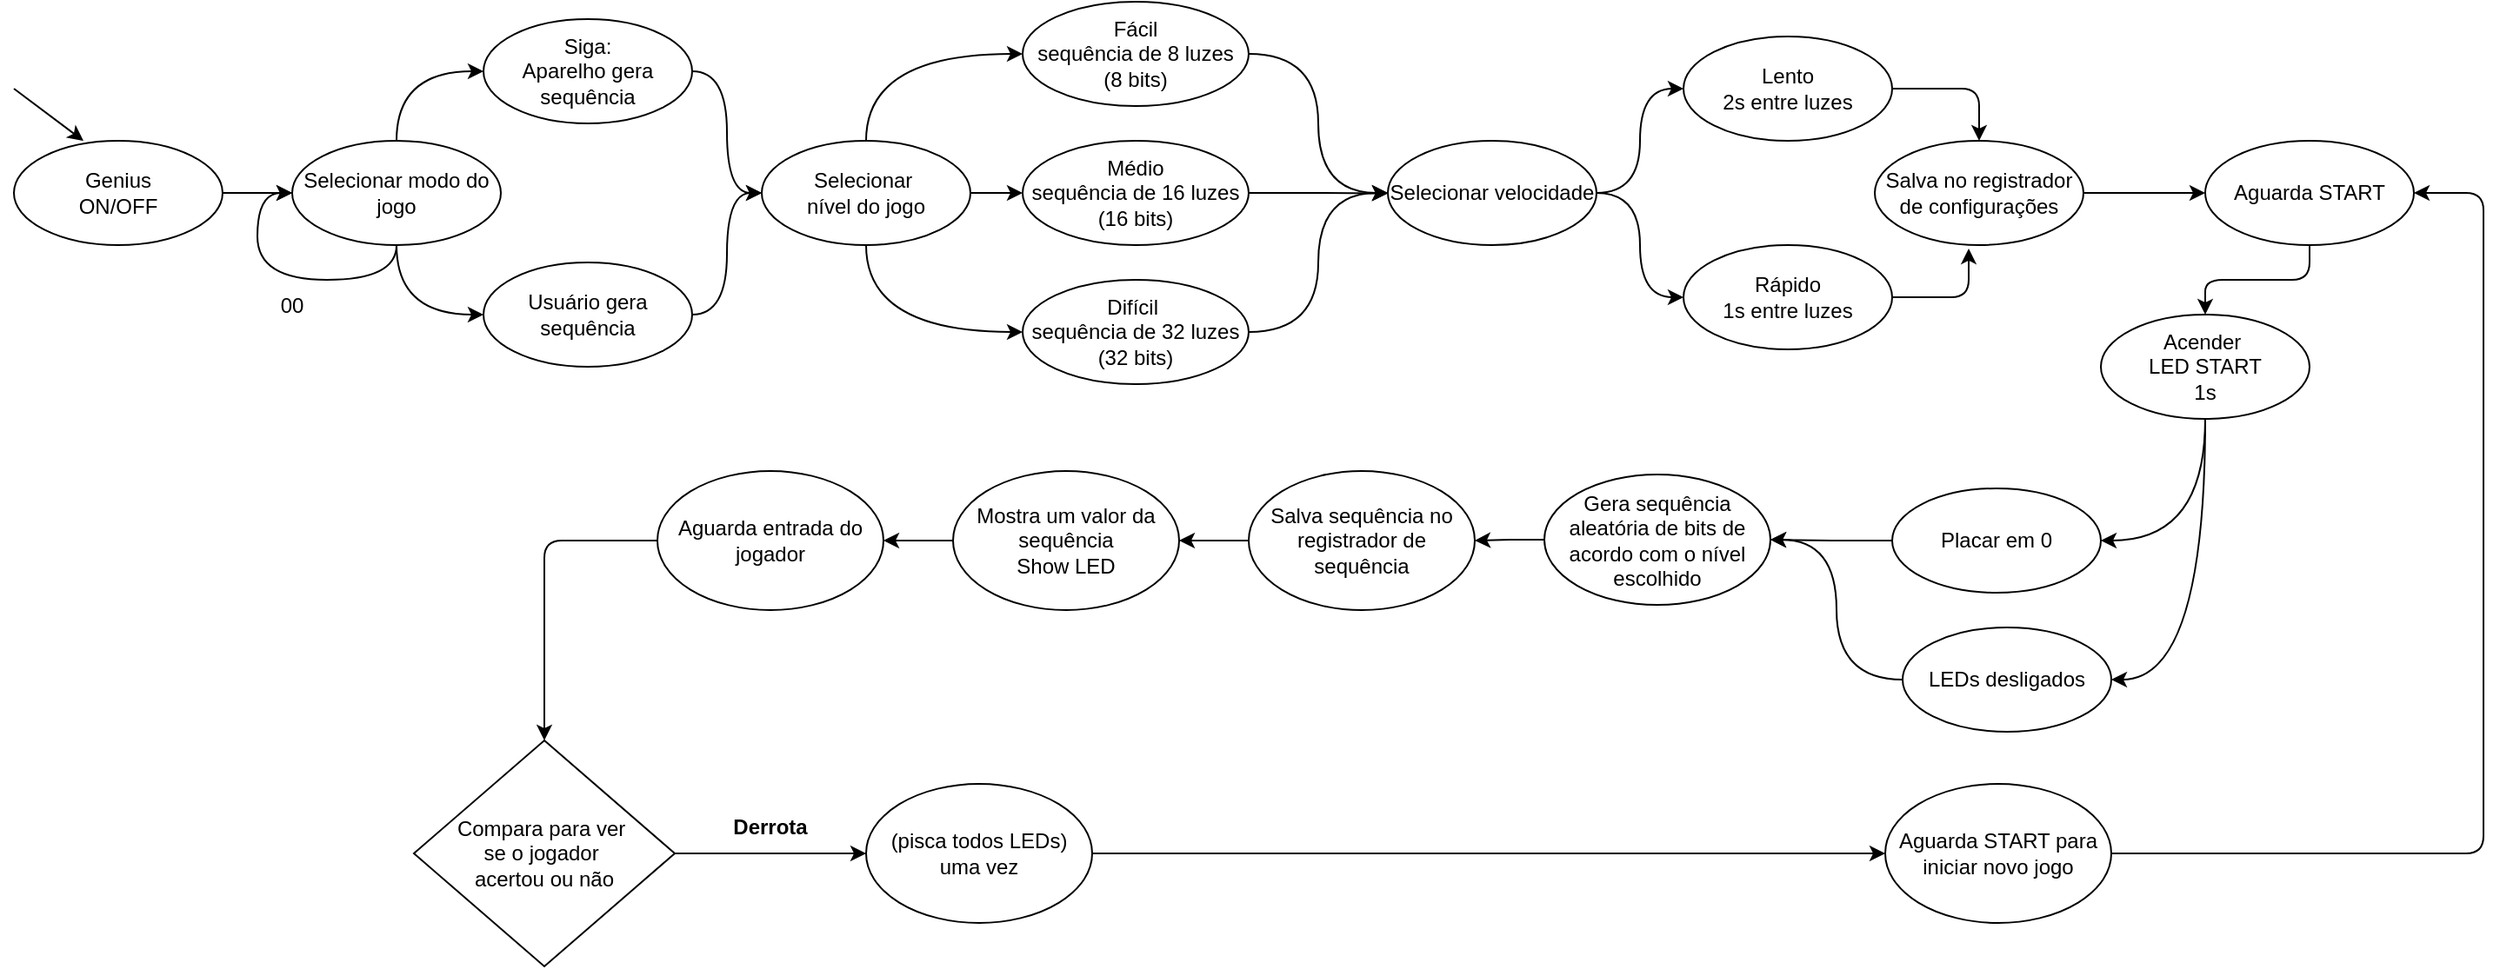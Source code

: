 <mxfile>
    <diagram name="Página-1" id="A24lDz-Gp6mGLthmg45B">
        <mxGraphModel dx="2213" dy="577" grid="1" gridSize="10" guides="1" tooltips="1" connect="1" arrows="1" fold="1" page="1" pageScale="1" pageWidth="827" pageHeight="1169" math="0" shadow="0">
            <root>
                <mxCell id="0"/>
                <mxCell id="1" parent="0"/>
                <mxCell id="UAQJJo3S0fR8Bq5bpTcE-15" style="edgeStyle=orthogonalEdgeStyle;rounded=0;orthogonalLoop=1;jettySize=auto;html=1;exitX=0.5;exitY=0;exitDx=0;exitDy=0;entryX=0;entryY=0.5;entryDx=0;entryDy=0;curved=1;" parent="1" source="jdh7NI19EL-Z6TgTGuNR-1" target="UAQJJo3S0fR8Bq5bpTcE-11" edge="1">
                    <mxGeometry relative="1" as="geometry"/>
                </mxCell>
                <mxCell id="UAQJJo3S0fR8Bq5bpTcE-18" style="edgeStyle=orthogonalEdgeStyle;rounded=0;orthogonalLoop=1;jettySize=auto;html=1;exitX=1;exitY=0.5;exitDx=0;exitDy=0;entryX=0;entryY=0.5;entryDx=0;entryDy=0;" parent="1" source="jdh7NI19EL-Z6TgTGuNR-1" target="UAQJJo3S0fR8Bq5bpTcE-16" edge="1">
                    <mxGeometry relative="1" as="geometry"/>
                </mxCell>
                <mxCell id="UAQJJo3S0fR8Bq5bpTcE-19" style="edgeStyle=orthogonalEdgeStyle;rounded=0;orthogonalLoop=1;jettySize=auto;html=1;exitX=0.5;exitY=1;exitDx=0;exitDy=0;entryX=0;entryY=0.5;entryDx=0;entryDy=0;curved=1;" parent="1" source="jdh7NI19EL-Z6TgTGuNR-1" target="UAQJJo3S0fR8Bq5bpTcE-17" edge="1">
                    <mxGeometry relative="1" as="geometry"/>
                </mxCell>
                <mxCell id="jdh7NI19EL-Z6TgTGuNR-1" value="Selecionar&amp;nbsp;&lt;div&gt;nível do jogo&lt;/div&gt;" style="ellipse;whiteSpace=wrap;html=1;" parent="1" vertex="1">
                    <mxGeometry x="-300" y="160" width="120" height="60" as="geometry"/>
                </mxCell>
                <mxCell id="UAQJJo3S0fR8Bq5bpTcE-28" style="edgeStyle=orthogonalEdgeStyle;rounded=0;orthogonalLoop=1;jettySize=auto;html=1;exitX=0.5;exitY=0;exitDx=0;exitDy=0;entryX=0;entryY=0.5;entryDx=0;entryDy=0;curved=1;" parent="1" source="UAQJJo3S0fR8Bq5bpTcE-1" target="UAQJJo3S0fR8Bq5bpTcE-27" edge="1">
                    <mxGeometry relative="1" as="geometry"/>
                </mxCell>
                <mxCell id="UAQJJo3S0fR8Bq5bpTcE-36" style="edgeStyle=orthogonalEdgeStyle;rounded=0;orthogonalLoop=1;jettySize=auto;html=1;exitX=0.5;exitY=1;exitDx=0;exitDy=0;entryX=0;entryY=0.5;entryDx=0;entryDy=0;curved=1;" parent="1" source="UAQJJo3S0fR8Bq5bpTcE-1" target="UAQJJo3S0fR8Bq5bpTcE-26" edge="1">
                    <mxGeometry relative="1" as="geometry"/>
                </mxCell>
                <mxCell id="UAQJJo3S0fR8Bq5bpTcE-1" value="Selecionar modo do jogo" style="ellipse;whiteSpace=wrap;html=1;" parent="1" vertex="1">
                    <mxGeometry x="-570" y="160" width="120" height="60" as="geometry"/>
                </mxCell>
                <mxCell id="UAQJJo3S0fR8Bq5bpTcE-40" style="edgeStyle=orthogonalEdgeStyle;rounded=0;orthogonalLoop=1;jettySize=auto;html=1;exitX=1;exitY=0.5;exitDx=0;exitDy=0;entryX=0;entryY=0.5;entryDx=0;entryDy=0;curved=1;" parent="1" source="UAQJJo3S0fR8Bq5bpTcE-2" target="UAQJJo3S0fR8Bq5bpTcE-24" edge="1">
                    <mxGeometry relative="1" as="geometry"/>
                </mxCell>
                <mxCell id="UAQJJo3S0fR8Bq5bpTcE-41" style="edgeStyle=orthogonalEdgeStyle;rounded=0;orthogonalLoop=1;jettySize=auto;html=1;exitX=1;exitY=0.5;exitDx=0;exitDy=0;entryX=0;entryY=0.5;entryDx=0;entryDy=0;curved=1;" parent="1" source="UAQJJo3S0fR8Bq5bpTcE-2" target="UAQJJo3S0fR8Bq5bpTcE-25" edge="1">
                    <mxGeometry relative="1" as="geometry"/>
                </mxCell>
                <mxCell id="UAQJJo3S0fR8Bq5bpTcE-2" value="Selecionar velocidade" style="ellipse;whiteSpace=wrap;html=1;" parent="1" vertex="1">
                    <mxGeometry x="60" y="160" width="120" height="60" as="geometry"/>
                </mxCell>
                <mxCell id="18" style="edgeStyle=orthogonalEdgeStyle;html=1;exitX=0.5;exitY=1;exitDx=0;exitDy=0;entryX=0.5;entryY=0;entryDx=0;entryDy=0;" edge="1" parent="1" source="UAQJJo3S0fR8Bq5bpTcE-8" target="UAQJJo3S0fR8Bq5bpTcE-57">
                    <mxGeometry relative="1" as="geometry"/>
                </mxCell>
                <mxCell id="UAQJJo3S0fR8Bq5bpTcE-8" value="Aguarda START" style="ellipse;whiteSpace=wrap;html=1;" parent="1" vertex="1">
                    <mxGeometry x="530" y="160" width="120" height="60" as="geometry"/>
                </mxCell>
                <mxCell id="UAQJJo3S0fR8Bq5bpTcE-21" style="edgeStyle=orthogonalEdgeStyle;rounded=0;orthogonalLoop=1;jettySize=auto;html=1;exitX=1;exitY=0.5;exitDx=0;exitDy=0;entryX=0;entryY=0.5;entryDx=0;entryDy=0;curved=1;" parent="1" source="UAQJJo3S0fR8Bq5bpTcE-11" target="UAQJJo3S0fR8Bq5bpTcE-2" edge="1">
                    <mxGeometry relative="1" as="geometry"/>
                </mxCell>
                <mxCell id="UAQJJo3S0fR8Bq5bpTcE-11" value="Fácil&lt;div&gt;sequência de 8 luzes&lt;/div&gt;&lt;div&gt;(8 bits)&lt;/div&gt;" style="ellipse;whiteSpace=wrap;html=1;" parent="1" vertex="1">
                    <mxGeometry x="-150" y="80" width="130" height="60" as="geometry"/>
                </mxCell>
                <mxCell id="UAQJJo3S0fR8Bq5bpTcE-22" style="edgeStyle=orthogonalEdgeStyle;rounded=0;orthogonalLoop=1;jettySize=auto;html=1;exitX=1;exitY=0.5;exitDx=0;exitDy=0;" parent="1" source="UAQJJo3S0fR8Bq5bpTcE-16" edge="1">
                    <mxGeometry relative="1" as="geometry">
                        <mxPoint x="60" y="190.286" as="targetPoint"/>
                    </mxGeometry>
                </mxCell>
                <mxCell id="UAQJJo3S0fR8Bq5bpTcE-16" value="Médio&lt;br&gt;&lt;div&gt;sequência de 16 luzes&lt;/div&gt;&lt;div&gt;(16 bits)&lt;/div&gt;" style="ellipse;whiteSpace=wrap;html=1;" parent="1" vertex="1">
                    <mxGeometry x="-150" y="160" width="130" height="60" as="geometry"/>
                </mxCell>
                <mxCell id="UAQJJo3S0fR8Bq5bpTcE-23" style="edgeStyle=orthogonalEdgeStyle;rounded=0;orthogonalLoop=1;jettySize=auto;html=1;exitX=1;exitY=0.5;exitDx=0;exitDy=0;entryX=0;entryY=0.5;entryDx=0;entryDy=0;curved=1;" parent="1" source="UAQJJo3S0fR8Bq5bpTcE-17" target="UAQJJo3S0fR8Bq5bpTcE-2" edge="1">
                    <mxGeometry relative="1" as="geometry"/>
                </mxCell>
                <mxCell id="UAQJJo3S0fR8Bq5bpTcE-17" value="Difícil&amp;nbsp;&lt;br&gt;&lt;div&gt;sequência de 32 luzes&lt;/div&gt;&lt;div&gt;(32 bits)&lt;/div&gt;" style="ellipse;whiteSpace=wrap;html=1;" parent="1" vertex="1">
                    <mxGeometry x="-150" y="240" width="130" height="60" as="geometry"/>
                </mxCell>
                <mxCell id="19" style="edgeStyle=orthogonalEdgeStyle;html=1;exitX=1;exitY=0.5;exitDx=0;exitDy=0;entryX=0.5;entryY=0;entryDx=0;entryDy=0;" edge="1" parent="1" source="UAQJJo3S0fR8Bq5bpTcE-24" target="17">
                    <mxGeometry relative="1" as="geometry"/>
                </mxCell>
                <mxCell id="UAQJJo3S0fR8Bq5bpTcE-24" value="Lento&lt;div&gt;2s entre luzes&lt;/div&gt;" style="ellipse;whiteSpace=wrap;html=1;" parent="1" vertex="1">
                    <mxGeometry x="230" y="100" width="120" height="60" as="geometry"/>
                </mxCell>
                <mxCell id="UAQJJo3S0fR8Bq5bpTcE-25" value="Rápido&lt;div&gt;1s entre luzes&lt;/div&gt;" style="ellipse;whiteSpace=wrap;html=1;" parent="1" vertex="1">
                    <mxGeometry x="230" y="220" width="120" height="60" as="geometry"/>
                </mxCell>
                <mxCell id="UAQJJo3S0fR8Bq5bpTcE-39" style="edgeStyle=orthogonalEdgeStyle;rounded=0;orthogonalLoop=1;jettySize=auto;html=1;exitX=1;exitY=0.5;exitDx=0;exitDy=0;entryX=0;entryY=0.5;entryDx=0;entryDy=0;curved=1;" parent="1" source="UAQJJo3S0fR8Bq5bpTcE-26" target="jdh7NI19EL-Z6TgTGuNR-1" edge="1">
                    <mxGeometry relative="1" as="geometry"/>
                </mxCell>
                <mxCell id="UAQJJo3S0fR8Bq5bpTcE-26" value="Usuário gera sequência" style="ellipse;whiteSpace=wrap;html=1;" parent="1" vertex="1">
                    <mxGeometry x="-460" y="230" width="120" height="60" as="geometry"/>
                </mxCell>
                <mxCell id="UAQJJo3S0fR8Bq5bpTcE-37" style="edgeStyle=orthogonalEdgeStyle;rounded=0;orthogonalLoop=1;jettySize=auto;html=1;exitX=1;exitY=0.5;exitDx=0;exitDy=0;entryX=0;entryY=0.5;entryDx=0;entryDy=0;curved=1;" parent="1" source="UAQJJo3S0fR8Bq5bpTcE-27" target="jdh7NI19EL-Z6TgTGuNR-1" edge="1">
                    <mxGeometry relative="1" as="geometry"/>
                </mxCell>
                <mxCell id="UAQJJo3S0fR8Bq5bpTcE-27" value="Siga:&lt;div&gt;Aparelho gera sequência&lt;/div&gt;" style="ellipse;whiteSpace=wrap;html=1;" parent="1" vertex="1">
                    <mxGeometry x="-460" y="90" width="120" height="60" as="geometry"/>
                </mxCell>
                <mxCell id="UAQJJo3S0fR8Bq5bpTcE-33" style="edgeStyle=orthogonalEdgeStyle;rounded=0;orthogonalLoop=1;jettySize=auto;html=1;exitX=1;exitY=0.5;exitDx=0;exitDy=0;entryX=0;entryY=0.5;entryDx=0;entryDy=0;" parent="1" source="UAQJJo3S0fR8Bq5bpTcE-32" target="UAQJJo3S0fR8Bq5bpTcE-1" edge="1">
                    <mxGeometry relative="1" as="geometry"/>
                </mxCell>
                <mxCell id="UAQJJo3S0fR8Bq5bpTcE-32" value="Genius&lt;div&gt;ON/OFF&lt;/div&gt;" style="ellipse;whiteSpace=wrap;html=1;" parent="1" vertex="1">
                    <mxGeometry x="-730" y="160" width="120" height="60" as="geometry"/>
                </mxCell>
                <mxCell id="UAQJJo3S0fR8Bq5bpTcE-48" style="edgeStyle=orthogonalEdgeStyle;rounded=0;orthogonalLoop=1;jettySize=auto;html=1;exitX=0;exitY=0.5;exitDx=0;exitDy=0;entryX=1;entryY=0.5;entryDx=0;entryDy=0;" parent="1" source="UAQJJo3S0fR8Bq5bpTcE-42" target="UAQJJo3S0fR8Bq5bpTcE-47" edge="1">
                    <mxGeometry relative="1" as="geometry"/>
                </mxCell>
                <mxCell id="UAQJJo3S0fR8Bq5bpTcE-42" value="Placar em 0" style="ellipse;whiteSpace=wrap;html=1;" parent="1" vertex="1">
                    <mxGeometry x="350" y="360" width="120" height="60" as="geometry"/>
                </mxCell>
                <mxCell id="UAQJJo3S0fR8Bq5bpTcE-50" style="edgeStyle=orthogonalEdgeStyle;rounded=0;orthogonalLoop=1;jettySize=auto;html=1;exitX=0;exitY=0.5;exitDx=0;exitDy=0;entryX=1;entryY=0.5;entryDx=0;entryDy=0;" parent="1" source="UAQJJo3S0fR8Bq5bpTcE-47" target="UAQJJo3S0fR8Bq5bpTcE-49" edge="1">
                    <mxGeometry relative="1" as="geometry"/>
                </mxCell>
                <mxCell id="UAQJJo3S0fR8Bq5bpTcE-47" value="Gera sequência aleatória de bits de acordo com o nível escolhido" style="ellipse;whiteSpace=wrap;html=1;" parent="1" vertex="1">
                    <mxGeometry x="150" y="352" width="130" height="75" as="geometry"/>
                </mxCell>
                <mxCell id="3" style="edgeStyle=none;html=1;exitX=0;exitY=0.5;exitDx=0;exitDy=0;entryX=1;entryY=0.5;entryDx=0;entryDy=0;" edge="1" parent="1" source="UAQJJo3S0fR8Bq5bpTcE-49" target="2">
                    <mxGeometry relative="1" as="geometry"/>
                </mxCell>
                <mxCell id="UAQJJo3S0fR8Bq5bpTcE-49" value="Salva sequência no registrador de sequência" style="ellipse;whiteSpace=wrap;html=1;" parent="1" vertex="1">
                    <mxGeometry x="-20" y="350" width="130" height="80" as="geometry"/>
                </mxCell>
                <mxCell id="UAQJJo3S0fR8Bq5bpTcE-52" value="" style="endArrow=classic;html=1;rounded=0;" parent="1" edge="1">
                    <mxGeometry width="50" height="50" relative="1" as="geometry">
                        <mxPoint x="-730" y="130" as="sourcePoint"/>
                        <mxPoint x="-690" y="160" as="targetPoint"/>
                    </mxGeometry>
                </mxCell>
                <mxCell id="UAQJJo3S0fR8Bq5bpTcE-53" value="00" style="text;html=1;align=center;verticalAlign=middle;whiteSpace=wrap;rounded=0;" parent="1" vertex="1">
                    <mxGeometry x="-600" y="240" width="60" height="30" as="geometry"/>
                </mxCell>
                <mxCell id="UAQJJo3S0fR8Bq5bpTcE-54" style="edgeStyle=orthogonalEdgeStyle;rounded=0;orthogonalLoop=1;jettySize=auto;html=1;exitX=0.5;exitY=1;exitDx=0;exitDy=0;entryX=0;entryY=0.5;entryDx=0;entryDy=0;curved=1;" parent="1" source="UAQJJo3S0fR8Bq5bpTcE-1" target="UAQJJo3S0fR8Bq5bpTcE-1" edge="1">
                    <mxGeometry relative="1" as="geometry">
                        <Array as="points">
                            <mxPoint x="-510" y="240"/>
                            <mxPoint x="-590" y="240"/>
                            <mxPoint x="-590" y="190"/>
                        </Array>
                    </mxGeometry>
                </mxCell>
                <mxCell id="UAQJJo3S0fR8Bq5bpTcE-63" style="edgeStyle=orthogonalEdgeStyle;rounded=0;orthogonalLoop=1;jettySize=auto;html=1;exitX=0;exitY=0.5;exitDx=0;exitDy=0;entryX=1;entryY=0.5;entryDx=0;entryDy=0;curved=1;" parent="1" source="UAQJJo3S0fR8Bq5bpTcE-56" target="UAQJJo3S0fR8Bq5bpTcE-47" edge="1">
                    <mxGeometry relative="1" as="geometry"/>
                </mxCell>
                <mxCell id="UAQJJo3S0fR8Bq5bpTcE-56" value="LEDs desligados" style="ellipse;whiteSpace=wrap;html=1;" parent="1" vertex="1">
                    <mxGeometry x="356" y="440" width="120" height="60" as="geometry"/>
                </mxCell>
                <mxCell id="UAQJJo3S0fR8Bq5bpTcE-59" style="edgeStyle=orthogonalEdgeStyle;rounded=0;orthogonalLoop=1;jettySize=auto;html=1;exitX=0.5;exitY=1;exitDx=0;exitDy=0;entryX=1;entryY=0.5;entryDx=0;entryDy=0;curved=1;" parent="1" source="UAQJJo3S0fR8Bq5bpTcE-57" target="UAQJJo3S0fR8Bq5bpTcE-42" edge="1">
                    <mxGeometry relative="1" as="geometry"/>
                </mxCell>
                <mxCell id="UAQJJo3S0fR8Bq5bpTcE-62" style="edgeStyle=orthogonalEdgeStyle;rounded=0;orthogonalLoop=1;jettySize=auto;html=1;exitX=0.5;exitY=1;exitDx=0;exitDy=0;entryX=1;entryY=0.5;entryDx=0;entryDy=0;curved=1;" parent="1" source="UAQJJo3S0fR8Bq5bpTcE-57" target="UAQJJo3S0fR8Bq5bpTcE-56" edge="1">
                    <mxGeometry relative="1" as="geometry"/>
                </mxCell>
                <mxCell id="UAQJJo3S0fR8Bq5bpTcE-57" value="Acender&amp;nbsp;&lt;div&gt;LED START&lt;div&gt;1s&lt;/div&gt;&lt;/div&gt;" style="ellipse;whiteSpace=wrap;html=1;" parent="1" vertex="1">
                    <mxGeometry x="470" y="260" width="120" height="60" as="geometry"/>
                </mxCell>
                <mxCell id="9" style="edgeStyle=none;html=1;exitX=0;exitY=0.5;exitDx=0;exitDy=0;entryX=1;entryY=0.5;entryDx=0;entryDy=0;" edge="1" parent="1" source="2" target="8">
                    <mxGeometry relative="1" as="geometry"/>
                </mxCell>
                <mxCell id="2" value="Mostra um valor da sequência&lt;div&gt;Show LED&lt;/div&gt;" style="ellipse;whiteSpace=wrap;html=1;" vertex="1" parent="1">
                    <mxGeometry x="-190" y="350" width="130" height="80" as="geometry"/>
                </mxCell>
                <mxCell id="12" style="edgeStyle=none;html=1;exitX=1;exitY=0.5;exitDx=0;exitDy=0;entryX=0;entryY=0.5;entryDx=0;entryDy=0;" edge="1" parent="1" source="5" target="11">
                    <mxGeometry relative="1" as="geometry"/>
                </mxCell>
                <mxCell id="5" value="Compara para ver&amp;nbsp;&lt;div&gt;se o jogador&amp;nbsp;&lt;/div&gt;&lt;div&gt;acertou ou não&lt;/div&gt;" style="rhombus;whiteSpace=wrap;html=1;" vertex="1" parent="1">
                    <mxGeometry x="-500" y="505" width="150" height="130" as="geometry"/>
                </mxCell>
                <mxCell id="10" style="edgeStyle=orthogonalEdgeStyle;html=1;exitX=0;exitY=0.5;exitDx=0;exitDy=0;entryX=0.5;entryY=0;entryDx=0;entryDy=0;" edge="1" parent="1" source="8" target="5">
                    <mxGeometry relative="1" as="geometry"/>
                </mxCell>
                <mxCell id="8" value="Aguarda entrada do jogador" style="ellipse;whiteSpace=wrap;html=1;" vertex="1" parent="1">
                    <mxGeometry x="-360" y="350" width="130" height="80" as="geometry"/>
                </mxCell>
                <mxCell id="14" style="edgeStyle=none;html=1;exitX=1;exitY=0.5;exitDx=0;exitDy=0;entryX=0;entryY=0.5;entryDx=0;entryDy=0;" edge="1" parent="1" source="11" target="13">
                    <mxGeometry relative="1" as="geometry"/>
                </mxCell>
                <mxCell id="11" value="&lt;div&gt;(pisca todos LEDs)&lt;/div&gt;&lt;div&gt;uma vez&lt;/div&gt;" style="ellipse;whiteSpace=wrap;html=1;" vertex="1" parent="1">
                    <mxGeometry x="-240" y="530" width="130" height="80" as="geometry"/>
                </mxCell>
                <mxCell id="15" style="edgeStyle=orthogonalEdgeStyle;html=1;exitX=1;exitY=0.5;exitDx=0;exitDy=0;entryX=1;entryY=0.5;entryDx=0;entryDy=0;" edge="1" parent="1" source="13" target="UAQJJo3S0fR8Bq5bpTcE-8">
                    <mxGeometry relative="1" as="geometry">
                        <Array as="points">
                            <mxPoint x="690" y="570"/>
                            <mxPoint x="690" y="190"/>
                        </Array>
                    </mxGeometry>
                </mxCell>
                <mxCell id="13" value="Aguarda START para iniciar novo jogo" style="ellipse;whiteSpace=wrap;html=1;" vertex="1" parent="1">
                    <mxGeometry x="346" y="530" width="130" height="80" as="geometry"/>
                </mxCell>
                <mxCell id="16" value="&lt;b&gt;Derrota&lt;/b&gt;" style="text;html=1;align=center;verticalAlign=middle;whiteSpace=wrap;rounded=0;" vertex="1" parent="1">
                    <mxGeometry x="-325" y="540" width="60" height="30" as="geometry"/>
                </mxCell>
                <mxCell id="21" style="edgeStyle=none;html=1;exitX=1;exitY=0.5;exitDx=0;exitDy=0;entryX=0;entryY=0.5;entryDx=0;entryDy=0;" edge="1" parent="1" source="17" target="UAQJJo3S0fR8Bq5bpTcE-8">
                    <mxGeometry relative="1" as="geometry"/>
                </mxCell>
                <mxCell id="17" value="Salva no registrador&lt;div&gt;de configurações&lt;/div&gt;" style="ellipse;whiteSpace=wrap;html=1;" vertex="1" parent="1">
                    <mxGeometry x="340" y="160" width="120" height="60" as="geometry"/>
                </mxCell>
                <mxCell id="20" style="edgeStyle=orthogonalEdgeStyle;html=1;exitX=1;exitY=0.5;exitDx=0;exitDy=0;entryX=0.45;entryY=1.033;entryDx=0;entryDy=0;entryPerimeter=0;" edge="1" parent="1" source="UAQJJo3S0fR8Bq5bpTcE-25" target="17">
                    <mxGeometry relative="1" as="geometry"/>
                </mxCell>
            </root>
        </mxGraphModel>
    </diagram>
</mxfile>
